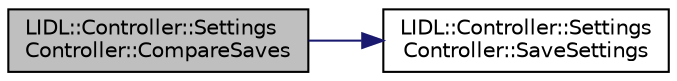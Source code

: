 digraph "LIDL::Controller::SettingsController::CompareSaves"
{
 // LATEX_PDF_SIZE
  edge [fontname="Helvetica",fontsize="10",labelfontname="Helvetica",labelfontsize="10"];
  node [fontname="Helvetica",fontsize="10",shape=record];
  rankdir="LR";
  Node5 [label="LIDL::Controller::Settings\lController::CompareSaves",height=0.2,width=0.4,color="black", fillcolor="grey75", style="filled", fontcolor="black",tooltip="CompareSaves Will comparse old and new save and prompt user if a change was detected...."];
  Node5 -> Node6 [color="midnightblue",fontsize="10",style="solid",fontname="Helvetica"];
  Node6 [label="LIDL::Controller::Settings\lController::SaveSettings",height=0.2,width=0.4,color="black", fillcolor="white", style="filled",URL="$class_l_i_d_l_1_1_controller_1_1_settings_controller.html#af37745d1bcfe18f411cee2aff16425df",tooltip="SaveSettings."];
}

